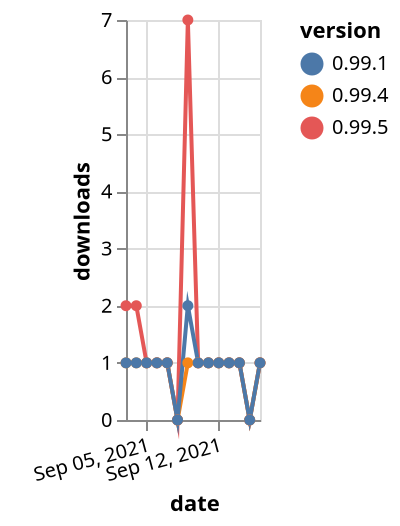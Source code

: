 {"$schema": "https://vega.github.io/schema/vega-lite/v5.json", "description": "A simple bar chart with embedded data.", "data": {"values": [{"date": "2021-09-03", "total": 259, "delta": 2, "version": "0.99.5"}, {"date": "2021-09-04", "total": 261, "delta": 2, "version": "0.99.5"}, {"date": "2021-09-05", "total": 262, "delta": 1, "version": "0.99.5"}, {"date": "2021-09-06", "total": 263, "delta": 1, "version": "0.99.5"}, {"date": "2021-09-07", "total": 264, "delta": 1, "version": "0.99.5"}, {"date": "2021-09-08", "total": 264, "delta": 0, "version": "0.99.5"}, {"date": "2021-09-09", "total": 271, "delta": 7, "version": "0.99.5"}, {"date": "2021-09-10", "total": 272, "delta": 1, "version": "0.99.5"}, {"date": "2021-09-11", "total": 273, "delta": 1, "version": "0.99.5"}, {"date": "2021-09-12", "total": 274, "delta": 1, "version": "0.99.5"}, {"date": "2021-09-13", "total": 275, "delta": 1, "version": "0.99.5"}, {"date": "2021-09-14", "total": 276, "delta": 1, "version": "0.99.5"}, {"date": "2021-09-15", "total": 276, "delta": 0, "version": "0.99.5"}, {"date": "2021-09-16", "total": 277, "delta": 1, "version": "0.99.5"}, {"date": "2021-09-03", "total": 161, "delta": 1, "version": "0.99.4"}, {"date": "2021-09-04", "total": 162, "delta": 1, "version": "0.99.4"}, {"date": "2021-09-05", "total": 163, "delta": 1, "version": "0.99.4"}, {"date": "2021-09-06", "total": 164, "delta": 1, "version": "0.99.4"}, {"date": "2021-09-07", "total": 165, "delta": 1, "version": "0.99.4"}, {"date": "2021-09-08", "total": 165, "delta": 0, "version": "0.99.4"}, {"date": "2021-09-09", "total": 166, "delta": 1, "version": "0.99.4"}, {"date": "2021-09-10", "total": 167, "delta": 1, "version": "0.99.4"}, {"date": "2021-09-11", "total": 168, "delta": 1, "version": "0.99.4"}, {"date": "2021-09-12", "total": 169, "delta": 1, "version": "0.99.4"}, {"date": "2021-09-13", "total": 170, "delta": 1, "version": "0.99.4"}, {"date": "2021-09-14", "total": 171, "delta": 1, "version": "0.99.4"}, {"date": "2021-09-15", "total": 171, "delta": 0, "version": "0.99.4"}, {"date": "2021-09-16", "total": 172, "delta": 1, "version": "0.99.4"}, {"date": "2021-09-03", "total": 172, "delta": 1, "version": "0.99.1"}, {"date": "2021-09-04", "total": 173, "delta": 1, "version": "0.99.1"}, {"date": "2021-09-05", "total": 174, "delta": 1, "version": "0.99.1"}, {"date": "2021-09-06", "total": 175, "delta": 1, "version": "0.99.1"}, {"date": "2021-09-07", "total": 176, "delta": 1, "version": "0.99.1"}, {"date": "2021-09-08", "total": 176, "delta": 0, "version": "0.99.1"}, {"date": "2021-09-09", "total": 178, "delta": 2, "version": "0.99.1"}, {"date": "2021-09-10", "total": 179, "delta": 1, "version": "0.99.1"}, {"date": "2021-09-11", "total": 180, "delta": 1, "version": "0.99.1"}, {"date": "2021-09-12", "total": 181, "delta": 1, "version": "0.99.1"}, {"date": "2021-09-13", "total": 182, "delta": 1, "version": "0.99.1"}, {"date": "2021-09-14", "total": 183, "delta": 1, "version": "0.99.1"}, {"date": "2021-09-15", "total": 183, "delta": 0, "version": "0.99.1"}, {"date": "2021-09-16", "total": 184, "delta": 1, "version": "0.99.1"}]}, "width": "container", "mark": {"type": "line", "point": {"filled": true}}, "encoding": {"x": {"field": "date", "type": "temporal", "timeUnit": "yearmonthdate", "title": "date", "axis": {"labelAngle": -15}}, "y": {"field": "delta", "type": "quantitative", "title": "downloads"}, "color": {"field": "version", "type": "nominal"}, "tooltip": {"field": "delta"}}}